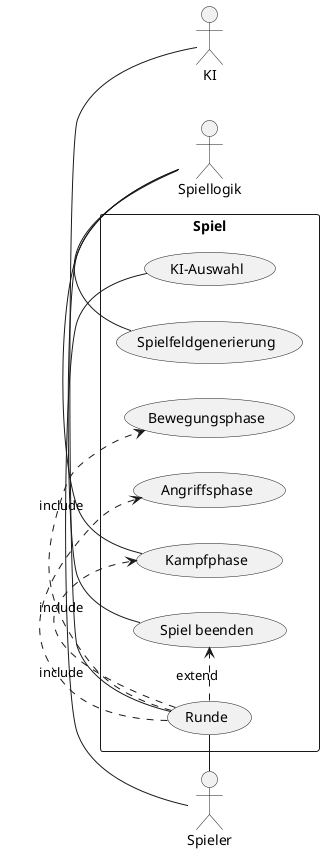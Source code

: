 @startuml
left to right direction
skinparam packageStyle rectangle

actor Spieler
actor KI
actor Spiellogik

rectangle Spiel {
    Spieler - (KI-Auswahl)
    (Spielfeldgenerierung) - Spiellogik
    Spieler - (Runde)
    (Runde) - KI
    (Runde).>(Bewegungsphase):include
    (Runde).>(Angriffsphase):include
    (Runde).>(Kampfphase):include
    (Kampfphase) - Spiellogik
    (Runde).>(Spiel beenden):extend
    (Spiel beenden) - Spiellogik
    
}
@enduml
